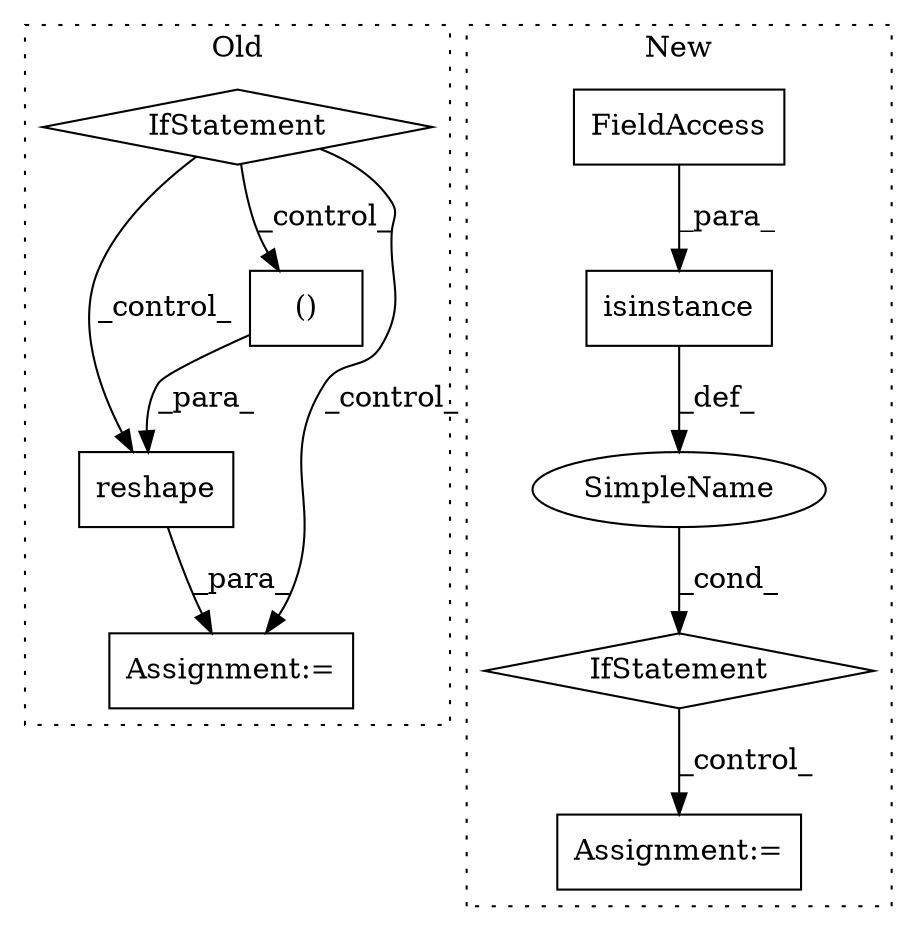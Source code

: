 digraph G {
subgraph cluster0 {
1 [label="reshape" a="32" s="7355,7399" l="17,1" shape="box"];
7 [label="IfStatement" a="25" s="7246,7266" l="4,2" shape="diamond"];
8 [label="()" a="106" s="7372" l="16" shape="box"];
9 [label="Assignment:=" a="7" s="7352" l="1" shape="box"];
label = "Old";
style="dotted";
}
subgraph cluster1 {
2 [label="isinstance" a="32" s="7972,7999" l="11,1" shape="box"];
3 [label="IfStatement" a="25" s="7968,8000" l="4,2" shape="diamond"];
4 [label="FieldAccess" a="22" s="7995" l="4" shape="box"];
5 [label="Assignment:=" a="7" s="8281" l="1" shape="box"];
6 [label="SimpleName" a="42" s="" l="" shape="ellipse"];
label = "New";
style="dotted";
}
1 -> 9 [label="_para_"];
2 -> 6 [label="_def_"];
3 -> 5 [label="_control_"];
4 -> 2 [label="_para_"];
6 -> 3 [label="_cond_"];
7 -> 8 [label="_control_"];
7 -> 9 [label="_control_"];
7 -> 1 [label="_control_"];
8 -> 1 [label="_para_"];
}